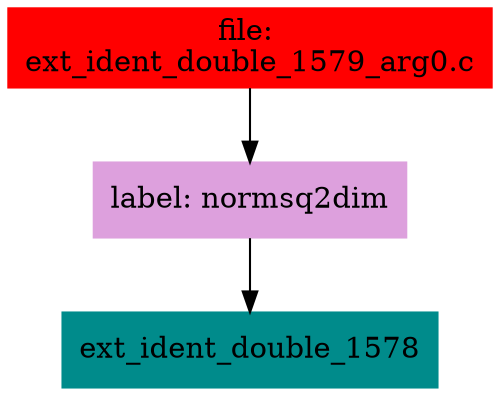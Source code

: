 digraph G {
node [shape=box]

0 [label="file: 
ext_ident_double_1579_arg0.c",color=red, style=filled]
1 [label="label: normsq2dim",color=plum, style=filled]
0 -> 1
2 [label="ext_ident_double_1578",color=cyan4, style=filled]
1 -> 2


}

